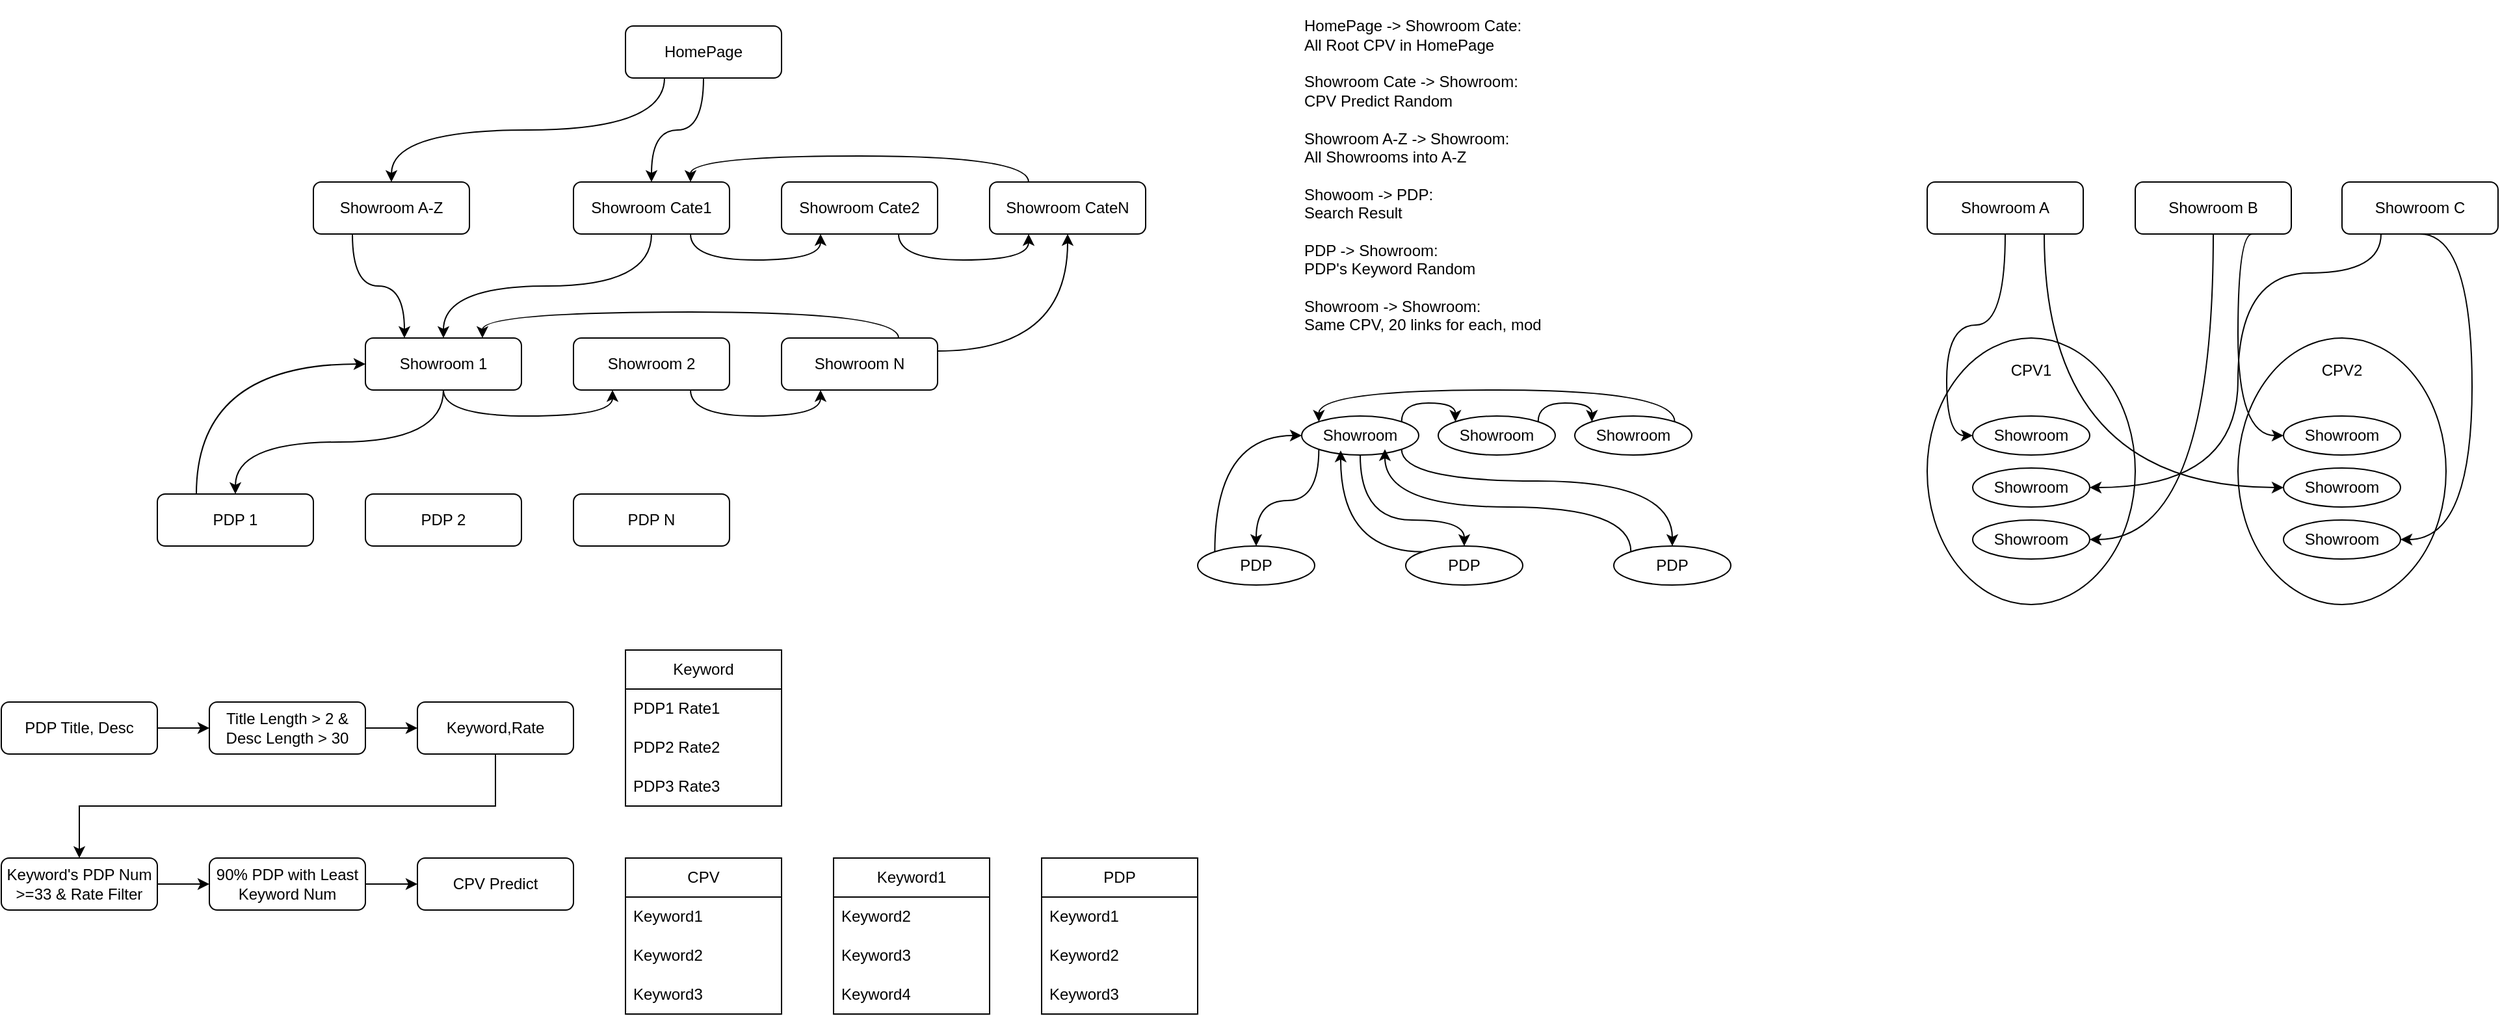 <mxfile version="26.2.13">
  <diagram name="第 1 页" id="FCE1JVr03WrtgmaOr_pR">
    <mxGraphModel dx="1828" dy="1059" grid="0" gridSize="10" guides="1" tooltips="1" connect="1" arrows="1" fold="1" page="0" pageScale="1" pageWidth="827" pageHeight="1169" math="0" shadow="0">
      <root>
        <mxCell id="0" />
        <mxCell id="1" parent="0" />
        <mxCell id="V7FJHLl6CuF7P4T8z-WT-14" value="" style="group" vertex="1" connectable="0" parent="1">
          <mxGeometry x="1400" y="160" width="160" height="205" as="geometry" />
        </mxCell>
        <mxCell id="V7FJHLl6CuF7P4T8z-WT-15" value="" style="ellipse;whiteSpace=wrap;html=1;" vertex="1" parent="V7FJHLl6CuF7P4T8z-WT-14">
          <mxGeometry width="160" height="205" as="geometry" />
        </mxCell>
        <mxCell id="V7FJHLl6CuF7P4T8z-WT-16" value="Showroom" style="ellipse;whiteSpace=wrap;html=1;" vertex="1" parent="V7FJHLl6CuF7P4T8z-WT-14">
          <mxGeometry x="35" y="60" width="90" height="30" as="geometry" />
        </mxCell>
        <mxCell id="V7FJHLl6CuF7P4T8z-WT-17" value="Showroom" style="ellipse;whiteSpace=wrap;html=1;" vertex="1" parent="V7FJHLl6CuF7P4T8z-WT-14">
          <mxGeometry x="35" y="100" width="90" height="30" as="geometry" />
        </mxCell>
        <mxCell id="V7FJHLl6CuF7P4T8z-WT-18" value="Showroom" style="ellipse;whiteSpace=wrap;html=1;" vertex="1" parent="V7FJHLl6CuF7P4T8z-WT-14">
          <mxGeometry x="35" y="140" width="90" height="30" as="geometry" />
        </mxCell>
        <mxCell id="V7FJHLl6CuF7P4T8z-WT-19" value="CPV2" style="text;html=1;align=center;verticalAlign=middle;whiteSpace=wrap;rounded=0;" vertex="1" parent="V7FJHLl6CuF7P4T8z-WT-14">
          <mxGeometry x="50" y="10" width="60" height="30" as="geometry" />
        </mxCell>
        <mxCell id="V7FJHLl6CuF7P4T8z-WT-13" value="" style="group" vertex="1" connectable="0" parent="1">
          <mxGeometry x="1161" y="160" width="160" height="205" as="geometry" />
        </mxCell>
        <mxCell id="V7FJHLl6CuF7P4T8z-WT-11" value="" style="ellipse;whiteSpace=wrap;html=1;" vertex="1" parent="V7FJHLl6CuF7P4T8z-WT-13">
          <mxGeometry width="160" height="205" as="geometry" />
        </mxCell>
        <mxCell id="V7FJHLl6CuF7P4T8z-WT-5" value="Showroom" style="ellipse;whiteSpace=wrap;html=1;" vertex="1" parent="V7FJHLl6CuF7P4T8z-WT-13">
          <mxGeometry x="35" y="60" width="90" height="30" as="geometry" />
        </mxCell>
        <mxCell id="V7FJHLl6CuF7P4T8z-WT-6" value="Showroom" style="ellipse;whiteSpace=wrap;html=1;" vertex="1" parent="V7FJHLl6CuF7P4T8z-WT-13">
          <mxGeometry x="35" y="100" width="90" height="30" as="geometry" />
        </mxCell>
        <mxCell id="V7FJHLl6CuF7P4T8z-WT-7" value="Showroom" style="ellipse;whiteSpace=wrap;html=1;" vertex="1" parent="V7FJHLl6CuF7P4T8z-WT-13">
          <mxGeometry x="35" y="140" width="90" height="30" as="geometry" />
        </mxCell>
        <mxCell id="V7FJHLl6CuF7P4T8z-WT-12" value="CPV1" style="text;html=1;align=center;verticalAlign=middle;whiteSpace=wrap;rounded=0;" vertex="1" parent="V7FJHLl6CuF7P4T8z-WT-13">
          <mxGeometry x="50" y="10" width="60" height="30" as="geometry" />
        </mxCell>
        <mxCell id="ZRAxAP0Utn_GNNYLxswb-12" style="edgeStyle=orthogonalEdgeStyle;rounded=0;orthogonalLoop=1;jettySize=auto;html=1;exitX=0.5;exitY=1;exitDx=0;exitDy=0;curved=1;" parent="1" source="ZRAxAP0Utn_GNNYLxswb-1" target="ZRAxAP0Utn_GNNYLxswb-5" edge="1">
          <mxGeometry relative="1" as="geometry" />
        </mxCell>
        <mxCell id="ZRAxAP0Utn_GNNYLxswb-39" style="edgeStyle=orthogonalEdgeStyle;rounded=0;orthogonalLoop=1;jettySize=auto;html=1;exitX=0.25;exitY=1;exitDx=0;exitDy=0;curved=1;" parent="1" source="ZRAxAP0Utn_GNNYLxswb-1" target="ZRAxAP0Utn_GNNYLxswb-38" edge="1">
          <mxGeometry relative="1" as="geometry" />
        </mxCell>
        <mxCell id="ZRAxAP0Utn_GNNYLxswb-1" value="HomePage" style="rounded=1;whiteSpace=wrap;html=1;" parent="1" vertex="1">
          <mxGeometry x="160" y="-80" width="120" height="40" as="geometry" />
        </mxCell>
        <mxCell id="ZRAxAP0Utn_GNNYLxswb-18" style="edgeStyle=orthogonalEdgeStyle;rounded=0;orthogonalLoop=1;jettySize=auto;html=1;exitX=0.5;exitY=1;exitDx=0;exitDy=0;entryX=0.5;entryY=0;entryDx=0;entryDy=0;curved=1;" parent="1" source="ZRAxAP0Utn_GNNYLxswb-2" target="ZRAxAP0Utn_GNNYLxswb-8" edge="1">
          <mxGeometry relative="1" as="geometry" />
        </mxCell>
        <mxCell id="ZRAxAP0Utn_GNNYLxswb-20" style="edgeStyle=orthogonalEdgeStyle;rounded=0;orthogonalLoop=1;jettySize=auto;html=1;exitX=0.5;exitY=1;exitDx=0;exitDy=0;entryX=0.25;entryY=1;entryDx=0;entryDy=0;curved=1;" parent="1" source="ZRAxAP0Utn_GNNYLxswb-2" target="ZRAxAP0Utn_GNNYLxswb-3" edge="1">
          <mxGeometry relative="1" as="geometry" />
        </mxCell>
        <mxCell id="ZRAxAP0Utn_GNNYLxswb-2" value="Showroom 1" style="rounded=1;whiteSpace=wrap;html=1;" parent="1" vertex="1">
          <mxGeometry x="-40" y="160" width="120" height="40" as="geometry" />
        </mxCell>
        <mxCell id="ZRAxAP0Utn_GNNYLxswb-21" style="edgeStyle=orthogonalEdgeStyle;rounded=0;orthogonalLoop=1;jettySize=auto;html=1;exitX=0.75;exitY=1;exitDx=0;exitDy=0;entryX=0.25;entryY=1;entryDx=0;entryDy=0;curved=1;" parent="1" source="ZRAxAP0Utn_GNNYLxswb-3" target="ZRAxAP0Utn_GNNYLxswb-4" edge="1">
          <mxGeometry relative="1" as="geometry" />
        </mxCell>
        <mxCell id="ZRAxAP0Utn_GNNYLxswb-3" value="Showroom 2" style="rounded=1;whiteSpace=wrap;html=1;" parent="1" vertex="1">
          <mxGeometry x="120" y="160" width="120" height="40" as="geometry" />
        </mxCell>
        <mxCell id="ZRAxAP0Utn_GNNYLxswb-26" style="edgeStyle=orthogonalEdgeStyle;rounded=0;orthogonalLoop=1;jettySize=auto;html=1;exitX=0.75;exitY=0;exitDx=0;exitDy=0;entryX=0.75;entryY=0;entryDx=0;entryDy=0;curved=1;" parent="1" source="ZRAxAP0Utn_GNNYLxswb-4" target="ZRAxAP0Utn_GNNYLxswb-2" edge="1">
          <mxGeometry relative="1" as="geometry" />
        </mxCell>
        <mxCell id="UkzblR-_nwrGP0QUindk-5" style="edgeStyle=orthogonalEdgeStyle;rounded=0;orthogonalLoop=1;jettySize=auto;html=1;exitX=1;exitY=0.25;exitDx=0;exitDy=0;entryX=0.5;entryY=1;entryDx=0;entryDy=0;elbow=vertical;curved=1;" parent="1" source="ZRAxAP0Utn_GNNYLxswb-4" target="ZRAxAP0Utn_GNNYLxswb-7" edge="1">
          <mxGeometry relative="1" as="geometry" />
        </mxCell>
        <mxCell id="ZRAxAP0Utn_GNNYLxswb-4" value="Showroom N" style="rounded=1;whiteSpace=wrap;html=1;" parent="1" vertex="1">
          <mxGeometry x="280" y="160" width="120" height="40" as="geometry" />
        </mxCell>
        <mxCell id="ZRAxAP0Utn_GNNYLxswb-15" style="edgeStyle=orthogonalEdgeStyle;rounded=0;orthogonalLoop=1;jettySize=auto;html=1;exitX=0.5;exitY=1;exitDx=0;exitDy=0;curved=1;" parent="1" source="ZRAxAP0Utn_GNNYLxswb-5" target="ZRAxAP0Utn_GNNYLxswb-2" edge="1">
          <mxGeometry relative="1" as="geometry" />
        </mxCell>
        <mxCell id="ZRAxAP0Utn_GNNYLxswb-23" style="edgeStyle=orthogonalEdgeStyle;rounded=0;orthogonalLoop=1;jettySize=auto;html=1;exitX=0.75;exitY=1;exitDx=0;exitDy=0;entryX=0.25;entryY=1;entryDx=0;entryDy=0;curved=1;" parent="1" source="ZRAxAP0Utn_GNNYLxswb-5" target="ZRAxAP0Utn_GNNYLxswb-6" edge="1">
          <mxGeometry relative="1" as="geometry" />
        </mxCell>
        <mxCell id="ZRAxAP0Utn_GNNYLxswb-5" value="Showroom Cate1" style="rounded=1;whiteSpace=wrap;html=1;" parent="1" vertex="1">
          <mxGeometry x="120" y="40" width="120" height="40" as="geometry" />
        </mxCell>
        <mxCell id="ZRAxAP0Utn_GNNYLxswb-24" style="edgeStyle=orthogonalEdgeStyle;rounded=0;orthogonalLoop=1;jettySize=auto;html=1;exitX=0.75;exitY=1;exitDx=0;exitDy=0;entryX=0.25;entryY=1;entryDx=0;entryDy=0;curved=1;" parent="1" source="ZRAxAP0Utn_GNNYLxswb-6" target="ZRAxAP0Utn_GNNYLxswb-7" edge="1">
          <mxGeometry relative="1" as="geometry" />
        </mxCell>
        <mxCell id="ZRAxAP0Utn_GNNYLxswb-6" value="Showroom Cate2" style="rounded=1;whiteSpace=wrap;html=1;" parent="1" vertex="1">
          <mxGeometry x="280" y="40" width="120" height="40" as="geometry" />
        </mxCell>
        <mxCell id="ZRAxAP0Utn_GNNYLxswb-25" style="edgeStyle=orthogonalEdgeStyle;rounded=0;orthogonalLoop=1;jettySize=auto;html=1;exitX=0.25;exitY=0;exitDx=0;exitDy=0;entryX=0.75;entryY=0;entryDx=0;entryDy=0;curved=1;" parent="1" source="ZRAxAP0Utn_GNNYLxswb-7" target="ZRAxAP0Utn_GNNYLxswb-5" edge="1">
          <mxGeometry relative="1" as="geometry" />
        </mxCell>
        <mxCell id="ZRAxAP0Utn_GNNYLxswb-7" value="Showroom CateN" style="rounded=1;whiteSpace=wrap;html=1;" parent="1" vertex="1">
          <mxGeometry x="440" y="40" width="120" height="40" as="geometry" />
        </mxCell>
        <mxCell id="ZRAxAP0Utn_GNNYLxswb-36" style="edgeStyle=orthogonalEdgeStyle;rounded=0;orthogonalLoop=1;jettySize=auto;html=1;exitX=0.25;exitY=0;exitDx=0;exitDy=0;entryX=0;entryY=0.5;entryDx=0;entryDy=0;curved=1;" parent="1" source="ZRAxAP0Utn_GNNYLxswb-8" target="ZRAxAP0Utn_GNNYLxswb-2" edge="1">
          <mxGeometry relative="1" as="geometry" />
        </mxCell>
        <mxCell id="ZRAxAP0Utn_GNNYLxswb-8" value="PDP 1" style="rounded=1;whiteSpace=wrap;html=1;" parent="1" vertex="1">
          <mxGeometry x="-200" y="280" width="120" height="40" as="geometry" />
        </mxCell>
        <mxCell id="ZRAxAP0Utn_GNNYLxswb-9" value="PDP 2" style="rounded=1;whiteSpace=wrap;html=1;" parent="1" vertex="1">
          <mxGeometry x="-40" y="280" width="120" height="40" as="geometry" />
        </mxCell>
        <mxCell id="ZRAxAP0Utn_GNNYLxswb-10" value="PDP N" style="rounded=1;whiteSpace=wrap;html=1;" parent="1" vertex="1">
          <mxGeometry x="120" y="280" width="120" height="40" as="geometry" />
        </mxCell>
        <mxCell id="ZRAxAP0Utn_GNNYLxswb-37" value="HomePage -&amp;gt; Showroom Cate:&lt;div&gt;All Root CPV in HomePage&lt;/div&gt;&lt;div&gt;&lt;br&gt;&lt;/div&gt;&lt;div&gt;Showroom Cate -&amp;gt; Showroom:&lt;/div&gt;&lt;div&gt;CPV Predict Random&lt;/div&gt;&lt;div&gt;&lt;br&gt;&lt;/div&gt;&lt;div&gt;Showroom A-Z -&amp;gt; Showroom:&lt;/div&gt;&lt;div&gt;All Showrooms into A-Z&lt;/div&gt;&lt;div&gt;&lt;br&gt;&lt;/div&gt;&lt;div&gt;Showoom -&amp;gt; PDP:&lt;/div&gt;&lt;div&gt;Search Result&lt;/div&gt;&lt;div&gt;&lt;br&gt;&lt;/div&gt;&lt;div&gt;PDP -&amp;gt; Showroom:&lt;/div&gt;&lt;div&gt;PDP&#39;s Keyword Random&lt;/div&gt;&lt;div&gt;&lt;br&gt;&lt;/div&gt;&lt;div&gt;Showroom -&amp;gt; Showroom:&lt;/div&gt;&lt;div&gt;Same CPV, 20 links for each, mod&lt;/div&gt;" style="text;html=1;align=left;verticalAlign=middle;whiteSpace=wrap;rounded=0;" parent="1" vertex="1">
          <mxGeometry x="680" y="-100" width="230" height="270" as="geometry" />
        </mxCell>
        <mxCell id="UkzblR-_nwrGP0QUindk-2" style="edgeStyle=orthogonalEdgeStyle;rounded=0;orthogonalLoop=1;jettySize=auto;html=1;exitX=0.25;exitY=1;exitDx=0;exitDy=0;entryX=0.25;entryY=0;entryDx=0;entryDy=0;curved=1;" parent="1" source="ZRAxAP0Utn_GNNYLxswb-38" target="ZRAxAP0Utn_GNNYLxswb-2" edge="1">
          <mxGeometry relative="1" as="geometry" />
        </mxCell>
        <mxCell id="ZRAxAP0Utn_GNNYLxswb-38" value="Showroom A-Z" style="rounded=1;whiteSpace=wrap;html=1;" parent="1" vertex="1">
          <mxGeometry x="-80" y="40" width="120" height="40" as="geometry" />
        </mxCell>
        <mxCell id="TeHj9TKll05nfbYEzgIO-18" style="edgeStyle=orthogonalEdgeStyle;rounded=0;orthogonalLoop=1;jettySize=auto;html=1;exitX=1;exitY=0.5;exitDx=0;exitDy=0;entryX=0;entryY=0.5;entryDx=0;entryDy=0;" parent="1" source="UkzblR-_nwrGP0QUindk-6" target="TeHj9TKll05nfbYEzgIO-1" edge="1">
          <mxGeometry relative="1" as="geometry" />
        </mxCell>
        <mxCell id="UkzblR-_nwrGP0QUindk-6" value="PDP Title, Desc" style="rounded=1;whiteSpace=wrap;html=1;" parent="1" vertex="1">
          <mxGeometry x="-320" y="440" width="120" height="40" as="geometry" />
        </mxCell>
        <mxCell id="TeHj9TKll05nfbYEzgIO-20" style="edgeStyle=orthogonalEdgeStyle;rounded=0;orthogonalLoop=1;jettySize=auto;html=1;exitX=0.5;exitY=1;exitDx=0;exitDy=0;entryX=0.5;entryY=0;entryDx=0;entryDy=0;" parent="1" source="UkzblR-_nwrGP0QUindk-7" target="UkzblR-_nwrGP0QUindk-11" edge="1">
          <mxGeometry relative="1" as="geometry" />
        </mxCell>
        <mxCell id="UkzblR-_nwrGP0QUindk-7" value="Keyword,Rate" style="rounded=1;whiteSpace=wrap;html=1;" parent="1" vertex="1">
          <mxGeometry y="440" width="120" height="40" as="geometry" />
        </mxCell>
        <mxCell id="UkzblR-_nwrGP0QUindk-8" value="CPV Predict" style="rounded=1;whiteSpace=wrap;html=1;" parent="1" vertex="1">
          <mxGeometry y="560" width="120" height="40" as="geometry" />
        </mxCell>
        <mxCell id="TeHj9TKll05nfbYEzgIO-22" style="edgeStyle=orthogonalEdgeStyle;rounded=0;orthogonalLoop=1;jettySize=auto;html=1;exitX=1;exitY=0.5;exitDx=0;exitDy=0;entryX=0;entryY=0.5;entryDx=0;entryDy=0;" parent="1" source="UkzblR-_nwrGP0QUindk-9" target="UkzblR-_nwrGP0QUindk-8" edge="1">
          <mxGeometry relative="1" as="geometry" />
        </mxCell>
        <mxCell id="UkzblR-_nwrGP0QUindk-9" value="90% PDP with Least Keyword Num" style="rounded=1;whiteSpace=wrap;html=1;" parent="1" vertex="1">
          <mxGeometry x="-160" y="560" width="120" height="40" as="geometry" />
        </mxCell>
        <mxCell id="TeHj9TKll05nfbYEzgIO-21" style="edgeStyle=orthogonalEdgeStyle;rounded=0;orthogonalLoop=1;jettySize=auto;html=1;exitX=1;exitY=0.5;exitDx=0;exitDy=0;entryX=0;entryY=0.5;entryDx=0;entryDy=0;" parent="1" source="UkzblR-_nwrGP0QUindk-11" target="UkzblR-_nwrGP0QUindk-9" edge="1">
          <mxGeometry relative="1" as="geometry" />
        </mxCell>
        <mxCell id="UkzblR-_nwrGP0QUindk-11" value="Keyword&#39;s PDP Num &amp;gt;=33 &amp;amp; Rate Filter" style="rounded=1;whiteSpace=wrap;html=1;" parent="1" vertex="1">
          <mxGeometry x="-320" y="560" width="120" height="40" as="geometry" />
        </mxCell>
        <mxCell id="TeHj9TKll05nfbYEzgIO-19" style="edgeStyle=orthogonalEdgeStyle;rounded=0;orthogonalLoop=1;jettySize=auto;html=1;exitX=1;exitY=0.5;exitDx=0;exitDy=0;entryX=0;entryY=0.5;entryDx=0;entryDy=0;" parent="1" source="TeHj9TKll05nfbYEzgIO-1" target="UkzblR-_nwrGP0QUindk-7" edge="1">
          <mxGeometry relative="1" as="geometry" />
        </mxCell>
        <mxCell id="TeHj9TKll05nfbYEzgIO-1" value="Title Length &amp;gt; 2 &amp;amp;&lt;div&gt;Desc Length &amp;gt; 30&lt;/div&gt;" style="rounded=1;whiteSpace=wrap;html=1;" parent="1" vertex="1">
          <mxGeometry x="-160" y="440" width="120" height="40" as="geometry" />
        </mxCell>
        <mxCell id="TeHj9TKll05nfbYEzgIO-2" value="Keyword" style="swimlane;fontStyle=0;childLayout=stackLayout;horizontal=1;startSize=30;horizontalStack=0;resizeParent=1;resizeParentMax=0;resizeLast=0;collapsible=1;marginBottom=0;whiteSpace=wrap;html=1;" parent="1" vertex="1">
          <mxGeometry x="160" y="400" width="120" height="120" as="geometry" />
        </mxCell>
        <mxCell id="TeHj9TKll05nfbYEzgIO-3" value="PDP1 Rate1" style="text;strokeColor=none;fillColor=none;align=left;verticalAlign=middle;spacingLeft=4;spacingRight=4;overflow=hidden;points=[[0,0.5],[1,0.5]];portConstraint=eastwest;rotatable=0;whiteSpace=wrap;html=1;" parent="TeHj9TKll05nfbYEzgIO-2" vertex="1">
          <mxGeometry y="30" width="120" height="30" as="geometry" />
        </mxCell>
        <mxCell id="TeHj9TKll05nfbYEzgIO-4" value="PDP2 Rate2" style="text;strokeColor=none;fillColor=none;align=left;verticalAlign=middle;spacingLeft=4;spacingRight=4;overflow=hidden;points=[[0,0.5],[1,0.5]];portConstraint=eastwest;rotatable=0;whiteSpace=wrap;html=1;" parent="TeHj9TKll05nfbYEzgIO-2" vertex="1">
          <mxGeometry y="60" width="120" height="30" as="geometry" />
        </mxCell>
        <mxCell id="TeHj9TKll05nfbYEzgIO-5" value="PDP3 Rate3" style="text;strokeColor=none;fillColor=none;align=left;verticalAlign=middle;spacingLeft=4;spacingRight=4;overflow=hidden;points=[[0,0.5],[1,0.5]];portConstraint=eastwest;rotatable=0;whiteSpace=wrap;html=1;" parent="TeHj9TKll05nfbYEzgIO-2" vertex="1">
          <mxGeometry y="90" width="120" height="30" as="geometry" />
        </mxCell>
        <mxCell id="TeHj9TKll05nfbYEzgIO-6" value="CPV" style="swimlane;fontStyle=0;childLayout=stackLayout;horizontal=1;startSize=30;horizontalStack=0;resizeParent=1;resizeParentMax=0;resizeLast=0;collapsible=1;marginBottom=0;whiteSpace=wrap;html=1;" parent="1" vertex="1">
          <mxGeometry x="160" y="560" width="120" height="120" as="geometry" />
        </mxCell>
        <mxCell id="TeHj9TKll05nfbYEzgIO-7" value="Keyword1" style="text;strokeColor=none;fillColor=none;align=left;verticalAlign=middle;spacingLeft=4;spacingRight=4;overflow=hidden;points=[[0,0.5],[1,0.5]];portConstraint=eastwest;rotatable=0;whiteSpace=wrap;html=1;" parent="TeHj9TKll05nfbYEzgIO-6" vertex="1">
          <mxGeometry y="30" width="120" height="30" as="geometry" />
        </mxCell>
        <mxCell id="TeHj9TKll05nfbYEzgIO-8" value="Keyword2" style="text;strokeColor=none;fillColor=none;align=left;verticalAlign=middle;spacingLeft=4;spacingRight=4;overflow=hidden;points=[[0,0.5],[1,0.5]];portConstraint=eastwest;rotatable=0;whiteSpace=wrap;html=1;" parent="TeHj9TKll05nfbYEzgIO-6" vertex="1">
          <mxGeometry y="60" width="120" height="30" as="geometry" />
        </mxCell>
        <mxCell id="TeHj9TKll05nfbYEzgIO-9" value="Keyword3" style="text;strokeColor=none;fillColor=none;align=left;verticalAlign=middle;spacingLeft=4;spacingRight=4;overflow=hidden;points=[[0,0.5],[1,0.5]];portConstraint=eastwest;rotatable=0;whiteSpace=wrap;html=1;" parent="TeHj9TKll05nfbYEzgIO-6" vertex="1">
          <mxGeometry y="90" width="120" height="30" as="geometry" />
        </mxCell>
        <mxCell id="TeHj9TKll05nfbYEzgIO-10" value="Keyword1" style="swimlane;fontStyle=0;childLayout=stackLayout;horizontal=1;startSize=30;horizontalStack=0;resizeParent=1;resizeParentMax=0;resizeLast=0;collapsible=1;marginBottom=0;whiteSpace=wrap;html=1;" parent="1" vertex="1">
          <mxGeometry x="320" y="560" width="120" height="120" as="geometry" />
        </mxCell>
        <mxCell id="TeHj9TKll05nfbYEzgIO-11" value="Keyword2" style="text;strokeColor=none;fillColor=none;align=left;verticalAlign=middle;spacingLeft=4;spacingRight=4;overflow=hidden;points=[[0,0.5],[1,0.5]];portConstraint=eastwest;rotatable=0;whiteSpace=wrap;html=1;" parent="TeHj9TKll05nfbYEzgIO-10" vertex="1">
          <mxGeometry y="30" width="120" height="30" as="geometry" />
        </mxCell>
        <mxCell id="TeHj9TKll05nfbYEzgIO-12" value="Keyword3" style="text;strokeColor=none;fillColor=none;align=left;verticalAlign=middle;spacingLeft=4;spacingRight=4;overflow=hidden;points=[[0,0.5],[1,0.5]];portConstraint=eastwest;rotatable=0;whiteSpace=wrap;html=1;" parent="TeHj9TKll05nfbYEzgIO-10" vertex="1">
          <mxGeometry y="60" width="120" height="30" as="geometry" />
        </mxCell>
        <mxCell id="TeHj9TKll05nfbYEzgIO-13" value="Keyword4" style="text;strokeColor=none;fillColor=none;align=left;verticalAlign=middle;spacingLeft=4;spacingRight=4;overflow=hidden;points=[[0,0.5],[1,0.5]];portConstraint=eastwest;rotatable=0;whiteSpace=wrap;html=1;" parent="TeHj9TKll05nfbYEzgIO-10" vertex="1">
          <mxGeometry y="90" width="120" height="30" as="geometry" />
        </mxCell>
        <mxCell id="TeHj9TKll05nfbYEzgIO-14" value="PDP" style="swimlane;fontStyle=0;childLayout=stackLayout;horizontal=1;startSize=30;horizontalStack=0;resizeParent=1;resizeParentMax=0;resizeLast=0;collapsible=1;marginBottom=0;whiteSpace=wrap;html=1;" parent="1" vertex="1">
          <mxGeometry x="480" y="560" width="120" height="120" as="geometry" />
        </mxCell>
        <mxCell id="TeHj9TKll05nfbYEzgIO-15" value="Keyword1" style="text;strokeColor=none;fillColor=none;align=left;verticalAlign=middle;spacingLeft=4;spacingRight=4;overflow=hidden;points=[[0,0.5],[1,0.5]];portConstraint=eastwest;rotatable=0;whiteSpace=wrap;html=1;" parent="TeHj9TKll05nfbYEzgIO-14" vertex="1">
          <mxGeometry y="30" width="120" height="30" as="geometry" />
        </mxCell>
        <mxCell id="TeHj9TKll05nfbYEzgIO-16" value="Keyword2" style="text;strokeColor=none;fillColor=none;align=left;verticalAlign=middle;spacingLeft=4;spacingRight=4;overflow=hidden;points=[[0,0.5],[1,0.5]];portConstraint=eastwest;rotatable=0;whiteSpace=wrap;html=1;" parent="TeHj9TKll05nfbYEzgIO-14" vertex="1">
          <mxGeometry y="60" width="120" height="30" as="geometry" />
        </mxCell>
        <mxCell id="TeHj9TKll05nfbYEzgIO-17" value="Keyword3" style="text;strokeColor=none;fillColor=none;align=left;verticalAlign=middle;spacingLeft=4;spacingRight=4;overflow=hidden;points=[[0,0.5],[1,0.5]];portConstraint=eastwest;rotatable=0;whiteSpace=wrap;html=1;" parent="TeHj9TKll05nfbYEzgIO-14" vertex="1">
          <mxGeometry y="90" width="120" height="30" as="geometry" />
        </mxCell>
        <mxCell id="TeHj9TKll05nfbYEzgIO-53" style="edgeStyle=orthogonalEdgeStyle;rounded=0;orthogonalLoop=1;jettySize=auto;html=1;exitX=0;exitY=1;exitDx=0;exitDy=0;curved=1;" parent="1" source="TeHj9TKll05nfbYEzgIO-24" target="TeHj9TKll05nfbYEzgIO-39" edge="1">
          <mxGeometry relative="1" as="geometry" />
        </mxCell>
        <mxCell id="TeHj9TKll05nfbYEzgIO-54" style="edgeStyle=orthogonalEdgeStyle;rounded=0;orthogonalLoop=1;jettySize=auto;html=1;exitX=0.5;exitY=1;exitDx=0;exitDy=0;entryX=0.5;entryY=0;entryDx=0;entryDy=0;curved=1;" parent="1" source="TeHj9TKll05nfbYEzgIO-24" target="TeHj9TKll05nfbYEzgIO-40" edge="1">
          <mxGeometry relative="1" as="geometry">
            <Array as="points">
              <mxPoint x="725" y="300" />
              <mxPoint x="805" y="300" />
            </Array>
          </mxGeometry>
        </mxCell>
        <mxCell id="TeHj9TKll05nfbYEzgIO-56" style="edgeStyle=orthogonalEdgeStyle;rounded=0;orthogonalLoop=1;jettySize=auto;html=1;exitX=1;exitY=0;exitDx=0;exitDy=0;entryX=0;entryY=0;entryDx=0;entryDy=0;curved=1;" parent="1" source="TeHj9TKll05nfbYEzgIO-24" target="TeHj9TKll05nfbYEzgIO-28" edge="1">
          <mxGeometry relative="1" as="geometry">
            <Array as="points">
              <mxPoint x="757" y="210" />
              <mxPoint x="798" y="210" />
            </Array>
          </mxGeometry>
        </mxCell>
        <mxCell id="TeHj9TKll05nfbYEzgIO-69" style="edgeStyle=orthogonalEdgeStyle;rounded=0;orthogonalLoop=1;jettySize=auto;html=1;exitX=1;exitY=1;exitDx=0;exitDy=0;entryX=0.5;entryY=0;entryDx=0;entryDy=0;curved=1;" parent="1" source="TeHj9TKll05nfbYEzgIO-24" target="TeHj9TKll05nfbYEzgIO-47" edge="1">
          <mxGeometry relative="1" as="geometry">
            <Array as="points">
              <mxPoint x="757" y="270" />
              <mxPoint x="965" y="270" />
            </Array>
          </mxGeometry>
        </mxCell>
        <mxCell id="TeHj9TKll05nfbYEzgIO-24" value="Showroom" style="ellipse;whiteSpace=wrap;html=1;" parent="1" vertex="1">
          <mxGeometry x="680" y="220" width="90" height="30" as="geometry" />
        </mxCell>
        <mxCell id="TeHj9TKll05nfbYEzgIO-58" style="edgeStyle=orthogonalEdgeStyle;rounded=0;orthogonalLoop=1;jettySize=auto;html=1;exitX=1;exitY=0;exitDx=0;exitDy=0;entryX=0;entryY=0;entryDx=0;entryDy=0;curved=1;" parent="1" source="TeHj9TKll05nfbYEzgIO-28" target="TeHj9TKll05nfbYEzgIO-35" edge="1">
          <mxGeometry relative="1" as="geometry">
            <Array as="points">
              <mxPoint x="862" y="210" />
              <mxPoint x="903" y="210" />
            </Array>
          </mxGeometry>
        </mxCell>
        <mxCell id="TeHj9TKll05nfbYEzgIO-28" value="Showroom" style="ellipse;whiteSpace=wrap;html=1;" parent="1" vertex="1">
          <mxGeometry x="785" y="220" width="90" height="30" as="geometry" />
        </mxCell>
        <mxCell id="TeHj9TKll05nfbYEzgIO-59" style="edgeStyle=orthogonalEdgeStyle;rounded=0;orthogonalLoop=1;jettySize=auto;html=1;exitX=1;exitY=0;exitDx=0;exitDy=0;entryX=0;entryY=0;entryDx=0;entryDy=0;curved=1;" parent="1" source="TeHj9TKll05nfbYEzgIO-35" target="TeHj9TKll05nfbYEzgIO-24" edge="1">
          <mxGeometry relative="1" as="geometry">
            <Array as="points">
              <mxPoint x="967" y="200" />
              <mxPoint x="693" y="200" />
            </Array>
          </mxGeometry>
        </mxCell>
        <mxCell id="TeHj9TKll05nfbYEzgIO-35" value="Showroom" style="ellipse;whiteSpace=wrap;html=1;" parent="1" vertex="1">
          <mxGeometry x="890" y="220" width="90" height="30" as="geometry" />
        </mxCell>
        <mxCell id="TeHj9TKll05nfbYEzgIO-66" style="edgeStyle=orthogonalEdgeStyle;rounded=0;orthogonalLoop=1;jettySize=auto;html=1;exitX=0;exitY=0;exitDx=0;exitDy=0;entryX=0;entryY=0.5;entryDx=0;entryDy=0;curved=1;" parent="1" source="TeHj9TKll05nfbYEzgIO-39" target="TeHj9TKll05nfbYEzgIO-24" edge="1">
          <mxGeometry relative="1" as="geometry" />
        </mxCell>
        <mxCell id="TeHj9TKll05nfbYEzgIO-39" value="PDP" style="ellipse;whiteSpace=wrap;html=1;" parent="1" vertex="1">
          <mxGeometry x="600" y="320" width="90" height="30" as="geometry" />
        </mxCell>
        <mxCell id="TeHj9TKll05nfbYEzgIO-40" value="PDP" style="ellipse;whiteSpace=wrap;html=1;" parent="1" vertex="1">
          <mxGeometry x="760" y="320" width="90" height="30" as="geometry" />
        </mxCell>
        <mxCell id="TeHj9TKll05nfbYEzgIO-47" value="PDP" style="ellipse;whiteSpace=wrap;html=1;" parent="1" vertex="1">
          <mxGeometry x="920" y="320" width="90" height="30" as="geometry" />
        </mxCell>
        <mxCell id="TeHj9TKll05nfbYEzgIO-67" style="edgeStyle=orthogonalEdgeStyle;rounded=0;orthogonalLoop=1;jettySize=auto;html=1;exitX=0;exitY=0;exitDx=0;exitDy=0;entryX=0.333;entryY=0.883;entryDx=0;entryDy=0;entryPerimeter=0;curved=1;" parent="1" source="TeHj9TKll05nfbYEzgIO-40" target="TeHj9TKll05nfbYEzgIO-24" edge="1">
          <mxGeometry relative="1" as="geometry">
            <Array as="points">
              <mxPoint x="710" y="324" />
            </Array>
          </mxGeometry>
        </mxCell>
        <mxCell id="TeHj9TKll05nfbYEzgIO-68" style="edgeStyle=orthogonalEdgeStyle;rounded=0;orthogonalLoop=1;jettySize=auto;html=1;exitX=0;exitY=0;exitDx=0;exitDy=0;entryX=0.711;entryY=0.85;entryDx=0;entryDy=0;entryPerimeter=0;curved=1;" parent="1" source="TeHj9TKll05nfbYEzgIO-47" target="TeHj9TKll05nfbYEzgIO-24" edge="1">
          <mxGeometry relative="1" as="geometry">
            <Array as="points">
              <mxPoint x="933" y="290" />
              <mxPoint x="744" y="290" />
            </Array>
          </mxGeometry>
        </mxCell>
        <mxCell id="V7FJHLl6CuF7P4T8z-WT-22" style="edgeStyle=orthogonalEdgeStyle;rounded=0;orthogonalLoop=1;jettySize=auto;html=1;exitX=0.5;exitY=1;exitDx=0;exitDy=0;entryX=0;entryY=0.5;entryDx=0;entryDy=0;curved=1;" edge="1" parent="1" source="V7FJHLl6CuF7P4T8z-WT-1" target="V7FJHLl6CuF7P4T8z-WT-5">
          <mxGeometry relative="1" as="geometry" />
        </mxCell>
        <mxCell id="V7FJHLl6CuF7P4T8z-WT-27" style="edgeStyle=orthogonalEdgeStyle;rounded=0;orthogonalLoop=1;jettySize=auto;html=1;exitX=0.75;exitY=1;exitDx=0;exitDy=0;entryX=0;entryY=0.5;entryDx=0;entryDy=0;curved=1;" edge="1" parent="1" source="V7FJHLl6CuF7P4T8z-WT-1" target="V7FJHLl6CuF7P4T8z-WT-17">
          <mxGeometry relative="1" as="geometry" />
        </mxCell>
        <mxCell id="V7FJHLl6CuF7P4T8z-WT-1" value="Showroom A" style="rounded=1;whiteSpace=wrap;html=1;" vertex="1" parent="1">
          <mxGeometry x="1161" y="40" width="120" height="40" as="geometry" />
        </mxCell>
        <mxCell id="V7FJHLl6CuF7P4T8z-WT-23" style="edgeStyle=orthogonalEdgeStyle;rounded=0;orthogonalLoop=1;jettySize=auto;html=1;exitX=0.5;exitY=1;exitDx=0;exitDy=0;entryX=1;entryY=0.5;entryDx=0;entryDy=0;curved=1;" edge="1" parent="1" source="V7FJHLl6CuF7P4T8z-WT-2" target="V7FJHLl6CuF7P4T8z-WT-7">
          <mxGeometry relative="1" as="geometry" />
        </mxCell>
        <mxCell id="V7FJHLl6CuF7P4T8z-WT-25" style="edgeStyle=orthogonalEdgeStyle;rounded=0;orthogonalLoop=1;jettySize=auto;html=1;exitX=0.75;exitY=1;exitDx=0;exitDy=0;entryX=0;entryY=0.5;entryDx=0;entryDy=0;curved=1;" edge="1" parent="1" source="V7FJHLl6CuF7P4T8z-WT-2" target="V7FJHLl6CuF7P4T8z-WT-16">
          <mxGeometry relative="1" as="geometry">
            <Array as="points">
              <mxPoint x="1400" y="80" />
              <mxPoint x="1400" y="235" />
            </Array>
          </mxGeometry>
        </mxCell>
        <mxCell id="V7FJHLl6CuF7P4T8z-WT-2" value="Showroom B" style="rounded=1;whiteSpace=wrap;html=1;" vertex="1" parent="1">
          <mxGeometry x="1321" y="40" width="120" height="40" as="geometry" />
        </mxCell>
        <mxCell id="V7FJHLl6CuF7P4T8z-WT-28" style="edgeStyle=orthogonalEdgeStyle;rounded=0;orthogonalLoop=1;jettySize=auto;html=1;exitX=0.25;exitY=1;exitDx=0;exitDy=0;entryX=1;entryY=0.5;entryDx=0;entryDy=0;curved=1;" edge="1" parent="1" source="V7FJHLl6CuF7P4T8z-WT-21" target="V7FJHLl6CuF7P4T8z-WT-6">
          <mxGeometry relative="1" as="geometry">
            <Array as="points">
              <mxPoint x="1510" y="110" />
              <mxPoint x="1400" y="110" />
              <mxPoint x="1400" y="275" />
            </Array>
          </mxGeometry>
        </mxCell>
        <mxCell id="V7FJHLl6CuF7P4T8z-WT-29" style="edgeStyle=orthogonalEdgeStyle;rounded=0;orthogonalLoop=1;jettySize=auto;html=1;exitX=0.5;exitY=1;exitDx=0;exitDy=0;entryX=1;entryY=0.5;entryDx=0;entryDy=0;curved=1;" edge="1" parent="1" source="V7FJHLl6CuF7P4T8z-WT-21" target="V7FJHLl6CuF7P4T8z-WT-18">
          <mxGeometry relative="1" as="geometry">
            <Array as="points">
              <mxPoint x="1580" y="80" />
              <mxPoint x="1580" y="315" />
            </Array>
          </mxGeometry>
        </mxCell>
        <mxCell id="V7FJHLl6CuF7P4T8z-WT-21" value="Showroom C" style="rounded=1;whiteSpace=wrap;html=1;" vertex="1" parent="1">
          <mxGeometry x="1480" y="40" width="120" height="40" as="geometry" />
        </mxCell>
      </root>
    </mxGraphModel>
  </diagram>
</mxfile>
